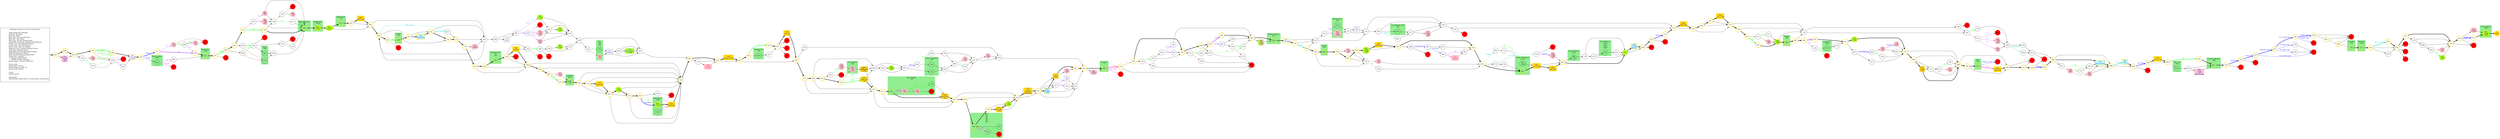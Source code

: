digraph {
	// graph defaults
	rankdir=LR
	mclimit=50
	nodesep=.3 // changes horizontal separation of nodes
	ranksep=.4 // changes vertical separation of nodes
	node [height=.7
		width=.7
		shape=ellipse
		margin=0]
	edge[weight=5]

	// a box for a graph label
	// note that you can override the defaults set above
	title [label = "Fighting Fantasy 21: Trial of Champions\n\n \
		Light Green Fill: Benefits\l \
		Pink Fill: Penalties\l \
		Red Fill: Death\l \
		Blue Text: Key Items/Events\l \
		Red Text: Lost Items\l \
		Blue Line: Forced Items/Events\l \
		Light Blue Text/Line: Optional Items/Events\l \
		Purple Line: Dice Related Events\l \
		Green Line: Stat Test Passed\l \
		Brown Line: Stat Test Failed\l \
		Magenta Line: Combat Related Events\l \
		Grey Line: Hidden Option\l \
		Light Blue Fill: Recommended Nodes\l \
		Gold Fill: Required Nodes\l \
		Gold Outline: Recommended Path\l \
		Green Box: Combat\l \
		*: Special Combat Rules\l \
		+: -1DMG without hammer\l \
		@grub eggs: -1ST per reference\l\l \
		Starts with:\l \
		Initial Skill: 1d6+6\l \
		Initial Stamina: 2d6+12\l \
		Initial Luck: 1d6+6\l\l \
		sword\l \
		leather poach\l\l \
		Comments:\l \
		Alternatively, fight slave to avoid chance of losing SK\l \
		"
		shape = "box"
		margin = 0.1]

	subgraph Required {
		node [style = "filled" color = "gold" fillcolor = "gold" fontcolor = "blue" shape = "rect"]
		036
		300
		173
		326
		240
		371
		015
		348
		057
		373
		126
		060
		180
		282
		090
		394
		053
		262
		314
		400 [fontcolor = "black" shape = "octagon"]
	}

	subgraph Required2 {
		node [style = "filled" color = "gold2" fillcolor = "gold2" fontcolor = "blue" shape = "rect"]
		277
	}

	subgraph Recommended {
		node [penwidth = 3 color = "gold"]
		001
		049
		022
		107
		360
		136 [shape = "rect" fontcolor = "blue"]
		275
		175
		189
		113
		237
		094
		297
		131
		148
		120
		061 [style = "filled" fillcolor = "greenyellow"]
		261 [style = "filled" fillcolor = "greenyellow"]
		374
		052
		036
		082
		304
		355
		100
		019
		070 [style = "filled" fillcolor = "paleturquoise1" shape = "rect" fontcolor = "blue"]
		328
		152
		117
		179
		012
		246
		186
		142
		300
		346
		059
		091
		332
		219
		252
		115
		173
		307
		233 [style = "filled" fillcolor = "greenyellow"]
		272
		205
		063 [style = "filled" fillcolor = "greenyellow"]
		326
		150
		287
		222
		240
		007
		336
		122
		013
		371
		045
		177
		068
		318
		212
		015
		227
		037
		118
		348
		397
		093
		146
		018
		057
		184 [style = "filled" fillcolor = "greenyellow"]
		305
		373
		043
		187 [style = "filled" fillcolor = "paleturquoise1" shape = "rect" fontcolor = "blue"]
		126
		281
		003
		369
		352
		025
		204
		032
		239
		298
		362
		329
		209 [shape = "rect" fontcolor = "blue"]
		129
		264
		190
		279
		339
		167
		144
		359 [style = "filled" fillcolor = "greenyellow"]
		060
		263
		315
		195
		247
		180
		282
		044
		155 [style = "filled" fillcolor = "greenyellow"]
		119 [style = "filled" fillcolor = "paleturquoise1" shape = "rect" fontcolor = "blue"]
		288
		347
		114
		251
		090
		333
		096
		215
		394
		375
		168
		077
		245
		008 [style = "filled" fillcolor = "greenyellow"]
		306
		085
		364
		203
		021
		372 [style = "filled" fillcolor = "greenyellow"]
		141
		208
		053
		069
		182
		311
		262
		109
		143
		370
		016
		088
		149 [style = "filled" fillcolor = "paleturquoise1" shape = "rect" fontcolor = "blue"]
		388
		309 [style = "filled" fillcolor = "paleturquoise1" shape = "rect" fontcolor = "blue"]
		058
		106
		314
		228
		381
		211
		354
		238
		125
		011
		345
		035
		249
		358
		176
		127
		303
		081
		048
		377
		232
		028
		071
		188 [style = "filled" fillcolor = "greenyellow"]
	}
	
	subgraph Optional {
		node [style = "filled" color = "paleturquoise1" fillcolor = "paleturquoise1" fontcolor = "blue" shape = "rect"]
		070
		187
		119
		149
		309
	}

	subgraph Combat {
		style = "filled" color = "palegreen2"

		subgraph cluster_BONECRUSHER {
			label = "Bonecrusher\n 9/10"
			056
		}
		
		subgraph cluster_EASTERNER {
			label = "Easterner\n 10/8"
			113
		}
		
		subgraph cluster_SLAVE {
			label = "Slave\n 9/8"
			073
			349
		}

		subgraph cluster_FIGHTING_SLAVE {
			label = "Fighting Slave\n 8/8"
			120
		}
		
		subgraph cluster_SOUTHERNER {
			label = "Southerner\n 10/10"
			061 [label = "\N\n +4ST"]
		}
		
		subgraph cluster_HELLHOUND {
			label = "Hellhound*\n 7/6"
			374
		}
		
		subgraph cluster_ORC {
			label = "Orc\n 6/5\n 6/6"
			139
			192 [style = "filled" color = "pink" label = "\N\n -2ST"]
		}
		
		subgraph cluster_MUTANT_ORC {
			label = "Mutant Orc\n 7/7"
			076
		}
		
		subgraph cluster_CAVEMAN {
			label = "Caveman\n 7/-"
			369
		}
		
		subgraph cluster_LICHE_QUEEN {
			label = "Liche Queen\n 9/9"
			080 [style = "filled" color = "pink" label = "\N\n -3AT\n -4ST"]
		}
		
		subgraph cluster_GIANT_SPIDER {
			label = "Giant Spider\n 7/8"
			118
			064 [style = "filled" color = "pink" label = "\N\n -2ST"]
			254 [style = "filled" color = "pink" label = "\N\n -2ST"]
			108
			293 [style = "filled" color = "red"]
		}
		
		subgraph cluster_RAT {
			label = "Rat\n 3/2\n 2/2\n 3/2\n 3/2\n 4/2"
			146
			165
			389
			322 [style = "filled" color = "red"]
		}
		
		subgraph cluster_GIANT_CENTIPEDE {
			label = "Giant Centipede\n 9/7"
			154
			270
		}
		
		subgraph cluster_STRIDER {
			label = "Strider\n 9/9"
			100
		}

		subgraph cluster_VAMPIRE_BAT {
			label = "Vampire Bat*\n 5/5\n 5/4"
			186
		}
		
		subgraph cluster_COLDCLAW {
			label = "Coldclaw\n 10/11"
			219 [label = "\N\n -1AT"]
		}
		
		subgraph cluster_BONE_DEVIL {
			label = "Bone Devil\n 10/8"
			029
			063 [label = "\N\n +1LK"]
		}
		
		subgraph cluster_SKELETON_KING {
			label = "Skeleton King+\n 9/7"
			329 [label = "\N\n"]
		}
		
		subgraph cluster_TUSKER {
			label = "Tusker\n 6/6"
			279
		}
		
		subgraph cluster_CHAOS_CHAMPION {
			label = "Chaos Champion\n 11/12"
			247
			383 [label = "\N\n -2EST"]
		}
		
		subgraph cluster_XOROA_WARRIOR {
			label = "Xoroa Warrior\n 10/11"
			340 [label = "\N\n -1AT"]
		}
		
		subgraph cluster_XOROA_WARRIOR_2 {
			label = "Xoroa Warrior\n 10/10\n 9/11\n 10/11\n 10/10"
			259
		}
		
		subgraph cluster_TONGUE {
			label = "Tongue\n 5/6"
			306
		}
		
		subgraph cluster_TENTALLUS {
			label = "Tentallus*\n 8/12"
			356
		}
		
		subgraph cluster_IDOL {
			label = "Idol\n 9/6"
			311
		}
		
		subgraph cluster_HILL_TROLL {
			label = "Hill Troll\n 9/10"
			079
		}
		
		subgraph cluster_EASTERN_WARLORD {
			label = "Eastern Warlord\n 10/9"
			211
		}
		
		subgraph cluster_FIRE_IMP {
			label = "Fire Imp\n 9/4"
			176
		}
		
		subgraph cluster_FIRE_DEMON {
			label = "Fire Imp\n 10/10"
			127
		}
		
		subgraph cluster_LORD_CARNUSS {
			label = "Lord Carnuss\n 10/10"
			188 [label = "\N\n +2SK\n +6ST"]
		}
		
		subgraph cluster_BLOODWORM {
			label = "Bloodworm*\n 4/4"
			234
			325 [style = "filled" color = "pink" label = "\N\n -2ST\n +2EST"]
		}
		
		subgraph cluster_TWO_HEADED_DOG {
			label = "Two-Headed Dog*\n 6/5"
			294
		}
	}

	subgraph Death {
		node [style = "filled" color = "red"]
		024
		055
		054
		062
		072
		083
		084
		086
		099
		101
		116
		158
		171
		185
		191
		207
		224
		226
		231
		242
		257
		265
		266
		276
		283
		286
		291
		293
		302
		316
		322
		324
		330
		334
		338
		343
		367
		382
		386
		387
		392
		396
	}

	subgraph Boost {
		node [style = "filled" color = "greenyellow"]
		008 [label = "\N\n +6ST"]
		053 [shape = "rect" fontcolor = "blue" label = "\N\n cloak\n +1LK"]
		057 [shape = "rect" fontcolor = "blue" label = "\N\n iron file\n +2ST"]
		095 [color = "greenyellow:pink" label = "\N\n -2SK\n +1ST"]
		097 [label = "\N\n +4ST"]
		119 [shape = "rect" fontcolor = "blue" label = "\N\n +2ST\n berries"]
		135 [label = "\N\n +4ST"]
		184 [label = "\N\n +4ST"]
		187 [shape = "rect" fontcolor = "blue" label = "\N\n shield\n +1SK"]
		233 [label = "\N\n +1SK"]
		261 [label = "\N\n +all ST"]
		313 [label = "\N\n +1LK"]
		321 [shape = "rect" fontcolor = "blue" label = "\N\n breastplate\n +1SK"]
		359 [label = "\N\n +1SK\n +5ST"]
		366 [label = "\N\n +4ST"]
		372 [label = "\N\n +3ST"]
		395 [label = "\N\n +2ST"]
	}

	subgraph Damage {
		node [style = "filled" color = "pink"]
		010 [label = "\N\n -2ST"]
		015 [shape = "rect" fontcolor = "blue" label = "\N\n gold ring\n -3ST"]
		030 [label = "\N\n -1SK\n -2ST"]
		031 [label = "\N\n -1LK"]
		033 [label = "\N\n -4ST"]
		038 [label = "\N\n -1SK"]
		039 [label = "\N\n -2ST"]
		042 [label = "\N\n -1ST"]
		075 [label = "\N\n -2LK"]
		130 [label = "\N\n -2ST"]
		137 [label = "\N\n -4ST"]
		145 [label = "\N\n -1SK\n -3ST"]
		151 [shape = "rect" fontcolor = "crimson" label = "\N\n -red dust\n -2ST"]
		153 [label = "\N\n -2ST"]
		197 [label = "\N\n -2ST"]
		199 [shape = "rect" fontcolor = "crimson" label = "\N\n -all items\n -1LK"]
		201 [shape = "rect" fontcolor = "blue" label = "\N\n -2SK\n -2LK\n @grub eggs"]
		200 [label = "\N\n -1d6ST"]
		214 [label = "\N\n -1d6ST"]
		216 [label = "\N\n -1SK\n -1ST"]
		225 [label = "\N\n -2ST"]
		253 [label = "\N\n -4SK"]
		255 [label = "\N\n -1LK"]
		269 [label = "\N\n -2ST"]
		273 [label = "\N\n -4ST"]
		277 [shape = "rect" fontcolor = "blue" label = "\N\n gold ring\n -1SK"]
		280 [label = "\N\n -1ST"]
		292 [shape = "rect" fontcolor = "blue" label = "\N\n flogged\n -1SK\n -4ST"]
		317 [label = "\N\n -2SK\n -1LK"]
		335 [label = "\N\n -1d6ST"]
		337 [label = "\N\n -2ST"]
		350 [label = "\N\n -1SK\n -4ST"]
		357 [label = "\N\n -1SK"]
		380 [label = "\N\n -1SK\n -2ST"]
		393 [label = "\N\n -2ST"]
	}

	subgraph Key_Item {
		node [fontcolor = "blue" shape = "rect"]
		036 [label = "\N\n gold ring"]
		060 [label = "\N\n gold ring"]
		070 [label = "\N\n medallion"]
		090 [label = "\N\n gold ring"]
		110 [label = "\N\n spear"]
		126 [label = "\N\n helmet"]
		136 [label = "\N\n sword/\n trident"]
		149 [label = "\N\n brass hands"]
		173 [label = "\N\n gold ring"]
		180 [label = "\N\n set 2: 358"]
		209 [label = "\N\n whistle"]
		240 [label = "\N\n magic sword"]
		243 [label = "\N\n info" tooltip = "door behind pile of stones"]
		262 [label = "\N\n gold ring"]
		282 [label = "\N\n gold ring"]
		295 [label = "\N\n dagger"]
		300 [label = "\N\n red dust"]
		309 [label = "\N\n info" tooltip = "hunckback is a liar"]
		314 [label = "\N\n set 3: 176"]
		326 [label = "\N\n gold ring"]
		344 [label = "\N\n info" tooltip = "trust not the word of axe"]
		348 [label = "\N\n gold ring\n info" tooltip = "don't drink from fountains"]
		371 [label = "\N\n iron key"]
		373 [label = "\N\n rope\n hammer\n anti-poison"]
		394 [label = "\N\n set 1: 249"]
	}
	
	title -> 001 [penwidth = 3]
	001 -> 049 [penwidth = 3]
	001 -> 292
	002 -> 089
	002 -> 161
	003 -> 369 [penwidth = 3]
	003 -> 200
	004 -> 135 [color = "green" fontcolor = "green" label = "LK"]
	004 -> 273 [color = "brown"]
	005 -> 128 [color = "purple" fontcolor = "purple" label = "1-4"]
	005 -> 313 [color = "purple" fontcolor = "purple" label = "5-6"]
	006 -> 383 [color = "green" fontcolor = "green" label = "LK"]
	006 -> 121 [color = "brown"]
	007 -> 336 [penwidth = 3]
	007 -> 045
	008 -> 306 [penwidth = 3]
	008 -> 138
	009 -> 166 [color = "green" fontcolor = "green" label = "LK"]
	009 -> 073 [color = "brown"]
	010 -> 281
	011 -> 278 [color = "blue" fontcolor = "blue" label = "1,3 gold rings"]
	011 -> 092 [color = "blue" fontcolor = "blue" label = "5,7 gold rings"]
	011 -> 345 [penwidth = 3 color = "blue" fontcolor = "blue" label = "9,11 gold rings"]
	012 -> 246 [penwidth = 3]
	012 -> 346
	013 -> 207
	013 -> 084
	013 -> 302
	013 -> 371 [penwidth = 3]
	014 -> 155
	015 -> 285
	015 -> 227 [penwidth = 3]
	016 -> 088 [penwidth = 3]
	017 -> 120
	018 -> 057 [penwidth = 3]
	018 -> 184
	019 -> 070 [penwidth = 3]
	019 -> 328
	020 -> 258
	021 -> 372 [penwidth = 3]
	021 -> 050
	022 -> 310
	022 -> 107 [penwidth = 3]
	023 -> 101
	023 -> 088
	025 -> 134
	025 -> 204 [penwidth = 3]
	026 -> 294
	026 -> 067 [color = "cyan3" fontcolor = "cyan3" label = "whistle"]
	026 -> 379
	027 -> 117
	028 -> 071 [penwidth = 3 color = "blue" fontcolor = "blue" label = "shield"]
	028 -> 335
	028 -> 291
	029 -> 265 [color = "purple" fontcolor = "purple" label = "1-2"]
	029 -> 326 [color = "magenta" fontcolor = "magenta" label = "win"]
	030 -> 398
	031 -> 066 [color = "green" fontcolor = "green" label = "SK"]
	031 -> 334 [color = "brown"]
	032 -> 239 [penwidth = 3]
	032 -> 267
	033 -> 069
	034 -> 321
	034 -> 133
	035 -> 249 [penwidth = 3 color = "grey" fontcolor = "grey" label = "set 1"]
	035 -> 286
	036 -> 082 [penwidth = 3]
	037 -> 118 [penwidth = 3]
	037 -> 397
	038 -> 008
	039 -> 104
	039 -> 020
	040 -> 204
	041 -> 296 [color = "green" fontcolor = "green" label = "LK"]
	041 -> 269 [color = "brown"]
	042 -> 120
	043 -> 126
	043 -> 187 [penwidth = 3]
	043 -> 157
	043 -> 221
	044 -> 340
	044 -> 155 [penwidth = 3]
	045 -> 235
	045 -> 177 [penwidth = 3]
	046 -> 224
	046 -> 361
	047 -> 244 [color = "blue" fontcolor = "blue" label = "spear"]
	047 -> 270
	048 -> 377 [penwidth = 3]
	048 -> 257
	048 -> 158
	048 -> 116
	049 -> 022 [penwidth = 3]
	050 -> 206 [color = "blue" fontcolor = "blue" label = "breastplate"]
	050 -> 327
	051 -> 239
	051 -> 267
	052 -> 036 [penwidth = 3]
	052 -> 082
	053 -> 147
	053 -> 069 [penwidth = 3]
	056 -> 343 [color = "magenta" fontcolor = "magenta" label = "lose AR"]
	056 -> 268 [color = "magenta" fontcolor = "magenta" label = "win"]
	057 -> 184 [penwidth = 3 dir = both]
	057 -> 305
	058 -> 106 [penwidth = 3 color = "blue" fontcolor = "blue" label = "iron file"]
	058 -> 396
	059 -> 091 [penwidth = 3]
	059 -> 150
	060 -> 263 [penwidth = 3]
	061 -> 261 [penwidth = 3]
	063 -> 326 [penwidth = 3]
	064 -> 108 [color = "green" fontcolor = "green" label = "SK"]
	064 -> 254 [color = "brown"]
	065 -> 201
	065 -> 211
	066 -> 255 [dir = both color = "invis" fontcolor = "purple" label = "1-3"]
	066 -> 189 [color = "purple" fontcolor = "purple" label = "4-6"]
	067 -> 217
	068 -> 318 [penwidth = 3]
	068 -> 285
	068 -> 227
	069 -> 182 [penwidth = 3]
	069 -> 109
	070 -> 328 [penwidth = 3]
	071 -> 188 [penwidth = 3]
	073 -> 196
	074 -> 325 [color = "purple" fontcolor = "purple" label = "1-3"]
	074 -> 234 [color = "purple" fontcolor = "purple" label = "4-6"]
	075 -> 144
	075 -> 230
	076 -> 341
	077 -> 245 [penwidth = 3 color = "green" fontcolor = "green" label = "SK"]
	077 -> 132 [color = "brown"]
	078 -> 360 [color = "green" fontcolor = "green" label = "SK (flogged:-3)"]
	078 -> 250 [color = "brown"]
	079 -> 065
	080 -> 277
	081 -> 048 [penwidth = 3]
	082 -> 229
	082 -> 304 [penwidth = 3]
	085 -> 364 [penwidth = 3]
	085 -> 138
	087 -> 365 [color = "blue" fontcolor = "blue" label = "red dust"]
	087 -> 331
	088 -> 041
	088 -> 149 [penwidth = 3]
	088 -> 388
	089 -> 105 [color = "green" fontcolor = "green" label = "LK"]
	089 -> 137 [color = "brown"]
	090 -> 333 [penwidth = 3]
	091 -> 332 [penwidth = 3 color = "green" fontcolor = "green" label = "SK"]
	091 -> 357 [color = "brown"]
	092 -> 367
	093 -> 146 [penwidth = 3]
	093 -> 305
	094 -> 297 [penwidth = 3]
	094 -> 009
	095 -> 329
	096 -> 215 [penwidth = 3]
	096 -> 375
	097 -> 163
	098 -> 004
	098 -> 232
	100 -> 019 [penwidth = 3]
	102 -> 042 [color = "green" fontcolor = "green" label = "LK"]
	102 -> 283 [color = "brown"]
	103 -> 191 [color = "green" fontcolor = "green" label = "SK"]
	103 -> 356 [color = "brown"]
	104 -> 395
	104 -> 020
	105 -> 161
	106 -> 314 [penwidth = 3]
	106 -> 228
	107 -> 360 [penwidth = 3 color = "green" fontcolor = "green" label = "SK (flogged:-3)"]
	107 -> 250 [color = "brown"]
	108 -> 348
	109 -> 143 [penwidth = 3]
	109 -> 386
	110 -> 005
	111 -> 051 [color = "green" fontcolor = "green" label = "SK"]
	111 -> 169 [color = "brown"]
	112 -> 323 [color = "cyan3" fontcolor = "cyan3" label = "-all gold"]
	112 -> 178
	113 -> 237 [penwidth = 3]
	114 -> 251 [penwidth = 3]
	115 -> 173 [penwidth = 3]
	115 -> 307
	115 -> 150
	117 -> 179 [penwidth = 3]
	117 -> 229
	118 -> 064 [color = "magenta" fontcolor = "magenta" label = ">5AR"]
	118 -> 348 [penwidth = 3]
	119 -> 288 [penwidth = 3]
	120 -> 061 [penwidth = 3]
	121 -> 247
	122 -> 013 [penwidth = 3]
	123 -> 243
	123 -> 174
	124 -> 399 [color = "green" fontcolor = "green" label = "LK-3"]
	124 -> 024 [color = "brown"]
	125 -> 011 [penwidth = 3 color = "blue" fontcolor = "blue" label = "odd gold rings"]
	125 -> 367 [color = "blue" fontcolor = "blue" label = "even gold rings"]
	126 -> 010
	126 -> 281 [penwidth = 3]
	127 -> 303 [penwidth = 3]
	128 -> 382 [color = "purple" fontcolor = "purple" label = "1"]
	128 -> 145 [color = "purple" fontcolor = "purple" label = "2-3"]
	128 -> 039 [color = "purple" fontcolor = "purple" label = "4-6"]
	129 -> 264 [penwidth = 3 color = "cyan3" fontcolor = "cyan3" label = "rope"]
	129 -> 351
	130 -> 141
	131 -> 148 [penwidth = 3 color = "green" fontcolor = "green" label = "LK"]
	131 -> 210 [color = "brown"]
	132 -> 271 [color = "green" fontcolor = "green" label = "LK"]
	132 -> 038 [color = "brown"]
	133 -> 287
	134 -> 181 [color = "green" fontcolor = "green" label = "SK"]
	134 -> 308 [color = "brown"]
	135 -> 232
	136 -> 275 [penwidth = 3]
	137 -> 161
	138 -> 046
	138 -> 361
	139 -> 295
	140 -> 362
	141 -> 208 [penwidth = 3]
	141 -> 069
	142 -> 124
	142 -> 171
	142 -> 300 [penwidth = 3]
	142 -> 346
	143 -> 370 [penwidth = 3]
	143 -> 386
	144 -> 359 [penwidth = 3]
	144 -> 230
	145 -> 104
	145 -> 020
	146 -> 165 [color = "magenta" fontcolor = "magenta" label = "lose AR"]
	146 -> 018 [penwidth = 3]
	147 -> 241
	147 -> 069
	148 -> 159
	148 -> 120 [penwidth = 3]
	149 -> 388 [penwidth = 3]
	150 -> 287 [penwidth = 3]
	151 -> 260
	152 -> 117 [penwidth = 3]
	153 -> 130 [color = "blue" fontcolor = "blue" label = "dagger"]
	153 -> 284
	154 -> 002
	155 -> 119 [penwidth = 3]
	155 -> 288
	156 -> 199
	156 -> 222
	157 -> 312 [color = "purple" fontcolor = "purple" label = "1-4"]
	157 -> 344 [color = "purple" fontcolor = "purple" label = "5-6"]
	159 -> 017 [color = "green" fontcolor = "green" label = "LK"]
	159 -> 102 [color = "brown"]
	160 -> 195
	161 -> 197
	161 -> 378
	162 -> 276
	162 -> 251
	163 -> 258
	164 -> 398
	165 -> 389 [color = "green" fontcolor = "green" label = "LK"]
	165 -> 322 [color = "brown"]
	166 -> 183
	166 -> 349
	166 -> 316
	167 -> 144 [penwidth = 3]
	167 -> 230
	168 -> 077 [penwidth = 3]
	168 -> 138
	169 -> 072
	170 -> 213
	170 -> 155
	172 -> 296
	173 -> 307 [penwidth = 3]
	173 -> 150
	174 -> 026
	174 -> 379
	175 -> 031 [color = "purple" fontcolor = "purple" label = "1-3"]
	175 -> 189 [penwidth = 3 color = "purple" fontcolor = "purple" label = "4-6"]
	176 -> 127 [penwidth = 3]
	177 -> 068 [penwidth = 3]
	177 -> 227
	178 -> 247
	179 -> 012 [penwidth = 3]
	179 -> 214
	180 -> 282 [penwidth = 3]
	180 -> 044
	181 -> 223
	181 -> 204
	182 -> 311 [penwidth = 3]
	182 -> 109
	183 -> 218 [color = "green" fontcolor = "green" label = "LK"]
	183 -> 387 [color = "brown"]
	184 -> 305 [penwidth = 3]
	186 -> 142 [penwidth = 3]
	187 -> 126 [penwidth = 3]
	187 -> 157
	187 -> 221
	188 -> 400 [penwidth = 3]
	189 -> 113 [penwidth = 3]
	190 -> 279 [penwidth = 3]
	190 -> 230
	192 -> 295
	193 -> 023
	194 -> 366
	194 -> 047
	195 -> 247 [penwidth = 3]
	195 -> 006 [color = "cyan3" fontcolor = "cyan3" label = "dagger"]
	195 -> 112
	196 -> 120
	197 -> 378
	198 -> 069
	199 -> 222
	200 -> 369
	201 -> 211
	202 -> 136
	203 -> 021 [penwidth = 3]
	204 -> 111
	204 -> 032 [penwidth = 3]
	205 -> 063 [penwidth = 3 color = "blue" fontcolor = "blue" label = "medallion"]
	205 -> 384
	206 -> 342 [color = "green" fontcolor = "green" label = "SK"]
	206 -> 153 [color = "brown"]
	208 -> 053 [penwidth = 3]
	208 -> 147
	208 -> 069
	209 -> 129 [penwidth = 3]
	209 -> 351
	210 -> 380 [color = "purple" fontcolor = "purple" label = "1-3"]
	210 -> 393 [color = "purple" fontcolor = "purple" label = "4-6"]
	211 -> 354 [penwidth = 3]
	212 -> 015 [penwidth = 3 color = "green" fontcolor = "green" label = "3dSK"]
	212 -> 080 [color = "brown"]
	213 -> 259
	213 -> 155
	214 -> 229
	214 -> 304
	215 -> 394 [penwidth = 3]
	215 -> 375
	216 -> 015 [color = "green" fontcolor = "green" label = "3dSK"]
	216 -> 080 [color = "brown"]
	217 -> 317
	217 -> 379
	218 -> 120
	219 -> 252 [penwidth = 3]
	220 -> 048
	221 -> 003
	222 -> 240 [penwidth = 3]
	222 -> 007
	223 -> 040 [color = "purple" fontcolor = "purple" label = "2-8"]
	223 -> 256 [color = "purple" fontcolor = "purple" label = "9-12"]
	225 -> 360 [color = "green" fontcolor = "green" label = "SK (flogged:-3)"]
	225 -> 250 [color = "brown"]
	227 -> 037 [penwidth = 3]
	227 -> 397
	228 -> 381 [penwidth = 3 color = "green" fontcolor = "green" label = "LK"]
	228 -> 079 [color = "brown"]
	229 -> 390
	229 -> 304
	230 -> 160 [color = "green" fontcolor = "green" label = "SK"]
	230 -> 337 [color = "brown"]
	232 -> 291
	232 -> 028 [penwidth = 3]
	233 -> 272 [penwidth = 3]
	233 -> 150
	234 -> 123
	235 -> 378
	236 -> 021
	237 -> 094 [penwidth = 3 color = "green" fontcolor = "green" label = "SK"]
	237 -> 324 [color = "brown"]
	238 -> 125 [penwidth = 3 color = "blue" fontcolor = "blue" label = "iron key"]
	238 -> 266
	239 -> 248 [color = "purple" fontcolor = "purple" label = "2-8"]
	239 -> 298 [penwidth = 3 color = "purple" fontcolor = "purple" label = "9-12"]
	240 -> 007 [penwidth = 3]
	241 -> 198 [color = "green" fontcolor = "green" label = "LK"]
	241 -> 033 [color = "brown"]
	243 -> 174
	244 -> 290 [color = "green" fontcolor = "green" label = "SK"]
	244 -> 154 [color = "brown"]
	245 -> 008 [penwidth = 3]
	246 -> 186 [penwidth = 3]
	246 -> 346
	247 -> 180 [penwidth = 3]
	248 -> 320
	248 -> 385
	249 -> 358 [penwidth = 3 color = "grey" fontcolor = "grey" label = "set 2"]
	249 -> 286
	250 -> 086 [color = "purple" fontcolor = "purple" label = "1-5"]
	250 -> 202 [color = "purple" fontcolor = "purple" label = "6"]
	251 -> 090 [penwidth = 3]
	251 -> 333
	252 -> 115 [penwidth = 3]
	252 -> 307
	252 -> 150
	253 -> 149
	253 -> 388
	254 -> 108 [color = "green" fontcolor = "green" label = "SK"]
	254 -> 293 [color = "brown"]
	255 -> 066 [dir = both color = "green:purple" fontcolor = "green" label = "SK"]
	255 -> 334 [color = "brown"]
	256 -> 362
	258 -> 353
	258 -> 133
	259 -> 014
	260 -> 315
	261 -> 374 [penwidth = 3]
	261 -> 082
	262 -> 109 [penwidth = 3]
	263 -> 315 [penwidth = 3]
	263 -> 289
	264 -> 190 [penwidth = 3]
	264 -> 351
	267 -> 140 [color = "green" fontcolor = "green" label = "SK"]
	267 -> 274 [color = "brown"]
	268 -> 113
	269 -> 172 [color = "green" fontcolor = "green" label = "LK"]
	269 -> 253 [color = "brown"]
	270 -> 002
	271 -> 008
	272 -> 205 [penwidth = 3]
	272 -> 150
	273 -> 232
	274 -> 072
	275 -> 056 [color = "blue" fontcolor = "blue" label = "sword"]
	275 -> 175 [penwidth = 3 color = "blue" fontcolor = "blue" label = "trident"]
	277 -> 285
	277 -> 227
	278 -> 367
	279 -> 339 [penwidth = 3]
	280 -> 398
	281 -> 003 [penwidth = 3]
	282 -> 044 [penwidth = 3]
	284 -> 141
	285 -> 194
	285 -> 047
	287 -> 156
	287 -> 222 [penwidth = 3]
	288 -> 185
	288 -> 347 [penwidth = 3]
	289 -> 087 [color = "blue" fontcolor = "blue" label = "anti-poison"]
	289 -> 231
	290 -> 391
	292 -> 022
	294 -> 217
	295 -> 034
	295 -> 133
	296 -> 149
	296 -> 388
	297 -> 368
	297 -> 131 [penwidth = 3]
	298 -> 362 [penwidth = 3]
	299 -> 023
	300 -> 124
	300 -> 346 [penwidth = 3]
	301 -> 083 [color = "purple" fontcolor = "purple" label = "1-3"]
	301 -> 030 [color = "purple" fontcolor = "purple" label = "4-5"]
	301 -> 280 [color = "purple" fontcolor = "purple" label = "6"]
	303 -> 220
	303 -> 081 [penwidth = 3 color = "cyan3" fontcolor = "cyan3" label = "brass hands"]
	303 -> 048
	304 -> 027 [color = "cyan3" fontcolor = "cyan3" label = "-gold object"]
	304 -> 152
	304 -> 355 [penwidth = 3]
	305 -> 043
	305 -> 373 [penwidth = 3]
	306 -> 085 [penwidth = 3]
	307 -> 233 [penwidth = 3]
	307 -> 272
	307 -> 150
	308 -> 072
	309 -> 058 [penwidth = 3]
	310 -> 078 [color = "green" fontcolor = "green" label = "LK"]
	310 -> 225 [color = "brown"]
	311 -> 262 [penwidth = 3 color = "magenta" fontcolor = "magenta" label = "win"]
	311 -> 055 [color = "blue" fontcolor = "blue" label = "!magic sword"]
	312 -> 221
	313 -> 104
	313 -> 020
	314 -> 228 [penwidth = 3]
	315 -> 195 [penwidth = 3]
	317 -> 379
	318 -> 212 [penwidth = 3]
	318 -> 363
	319 -> 098
	319 -> 232
	320 -> 140 [color = "green" fontcolor = "green" label = "SK"]
	320 -> 274 [color = "brown"]
	321 -> 133
	323 -> 350 [color = "blue" fontcolor = "blue" label = "helmet"]
	323 -> 062
	325 -> 123
	326 -> 150 [penwidth = 3]
	327 -> 141
	328 -> 027 [color = "cyan3" fontcolor = "cyan3" label = "-gold object"]
	328 -> 152 [penwidth = 3]
	328 -> 229
	329 -> 209 [penwidth = 3]
	331 -> 315
	332 -> 219 [penwidth = 3]
	333 -> 096 [penwidth = 3]
	333 -> 375
	335 -> 188
	336 -> 122 [penwidth = 3 color = "green" fontcolor = "green" label = "LK"]
	336 -> 076 [color = "brown"]
	337 -> 195
	339 -> 075
	339 -> 167 [penwidth = 3]
	340 -> 170
	341 -> 013
	342 -> 141
	344 -> 221
	345 -> 035 [penwidth = 3 color = "blue" fontcolor = "blue" label = "9 gold rings"]
	345 -> 392 [color = "blue" fontcolor = "blue" label = "11 gold rings"]
	346 -> 059 [penwidth = 3]
	346 -> 150
	347 -> 114 [penwidth = 3 color = "blue" fontcolor = "blue" label = "helmet"]
	347 -> 226
	348 -> 397 [penwidth = 3]
	349 -> 196
	350 -> 044
	351 -> 074
	351 -> 174
	352 -> 025 [penwidth = 3 color = "grey" fontcolor = "grey" label = "riddle"]
	352 -> 072
	353 -> 139 [color = "green" fontcolor = "green" label = "LK"]
	353 -> 192 [color = "brown"]
	354 -> 238 [penwidth = 3 color = "blue" fontcolor = "blue" label = "red dust"]
	354 -> 330
	355 -> 100 [penwidth = 3 color = "green" fontcolor = "green" label = "SK"]
	355 -> 338 [color = "brown"]
	356 -> 236
	357 -> 219
	358 -> 176 [penwidth = 3 color = "grey" fontcolor = "grey" label = "set 3"]
	358 -> 286
	359 -> 060 [penwidth = 3]
	359 -> 263
	360 -> 136 [penwidth = 3]
	361 -> 164 [color = "green" fontcolor = "green" label = "LK"]
	361 -> 301 [color = "brown"]
	362 -> 095
	362 -> 329 [penwidth = 3]
	363 -> 216 [color = "green" fontcolor = "green" label = "LK"]
	363 -> 054 [color = "brown"]
	364 -> 103 [color = "purple" fontcolor = "purple" label = "1-2"]
	364 -> 203 [penwidth = 3 color = "purple" fontcolor = "purple" label = "3-6"]
	365 -> 151 [color = "purple" fontcolor = "purple" label = "1-3"]
	365 -> 260 [color = "purple" fontcolor = "purple" label = "4-6"]
	366 -> 047
	368 -> 166 [color = "green" fontcolor = "green" label = "LK"]
	368 -> 073 [color = "brown"]
	369 -> 352 [penwidth = 3 color = "magenta" fontcolor = "magenta" label = "win 4 AR"]
	369 -> 099 [color = "magenta" fontcolor = "magenta" label = "lose 4 AR"]
	370 -> 016 [penwidth = 3 color = "blue" fontcolor = "blue" label = "cloak"]
	370 -> 101
	371 -> 045 [penwidth = 3]
	372 -> 141 [penwidth = 3]
	373 -> 043 [penwidth = 3]
	374 -> 052 [penwidth = 3]
	375 -> 168 [penwidth = 3]
	375 -> 138
	376 -> 097
	376 -> 163
	377 -> 232 [penwidth = 3]
	377 -> 319
	378 -> 003
	379 -> 251
	379 -> 162
	380 -> 159
	380 -> 120
	381 -> 211 [penwidth = 3]
	383 -> 180
	384 -> 029 [color = "green" fontcolor = "green" label = "SK"]
	384 -> 265 [color = "brown"]
	385 -> 362
	388 -> 309 [penwidth = 3 color = "cyan3" fontcolor = "cyan3" label = "berries"]
	388 -> 058
	389 -> 146
	390 -> 110
	390 -> 005
	391 -> 089
	391 -> 161
	393 -> 159
	393 -> 120
	394 -> 375 [penwidth = 3]
	395 -> 020
	397 -> 305
	397 -> 093 [penwidth = 3]
	398 -> 299 [color = "cyan3" fontcolor = "cyan3" label = "-gold item"]
	398 -> 193
	399 -> 242
	399 -> 376
}
